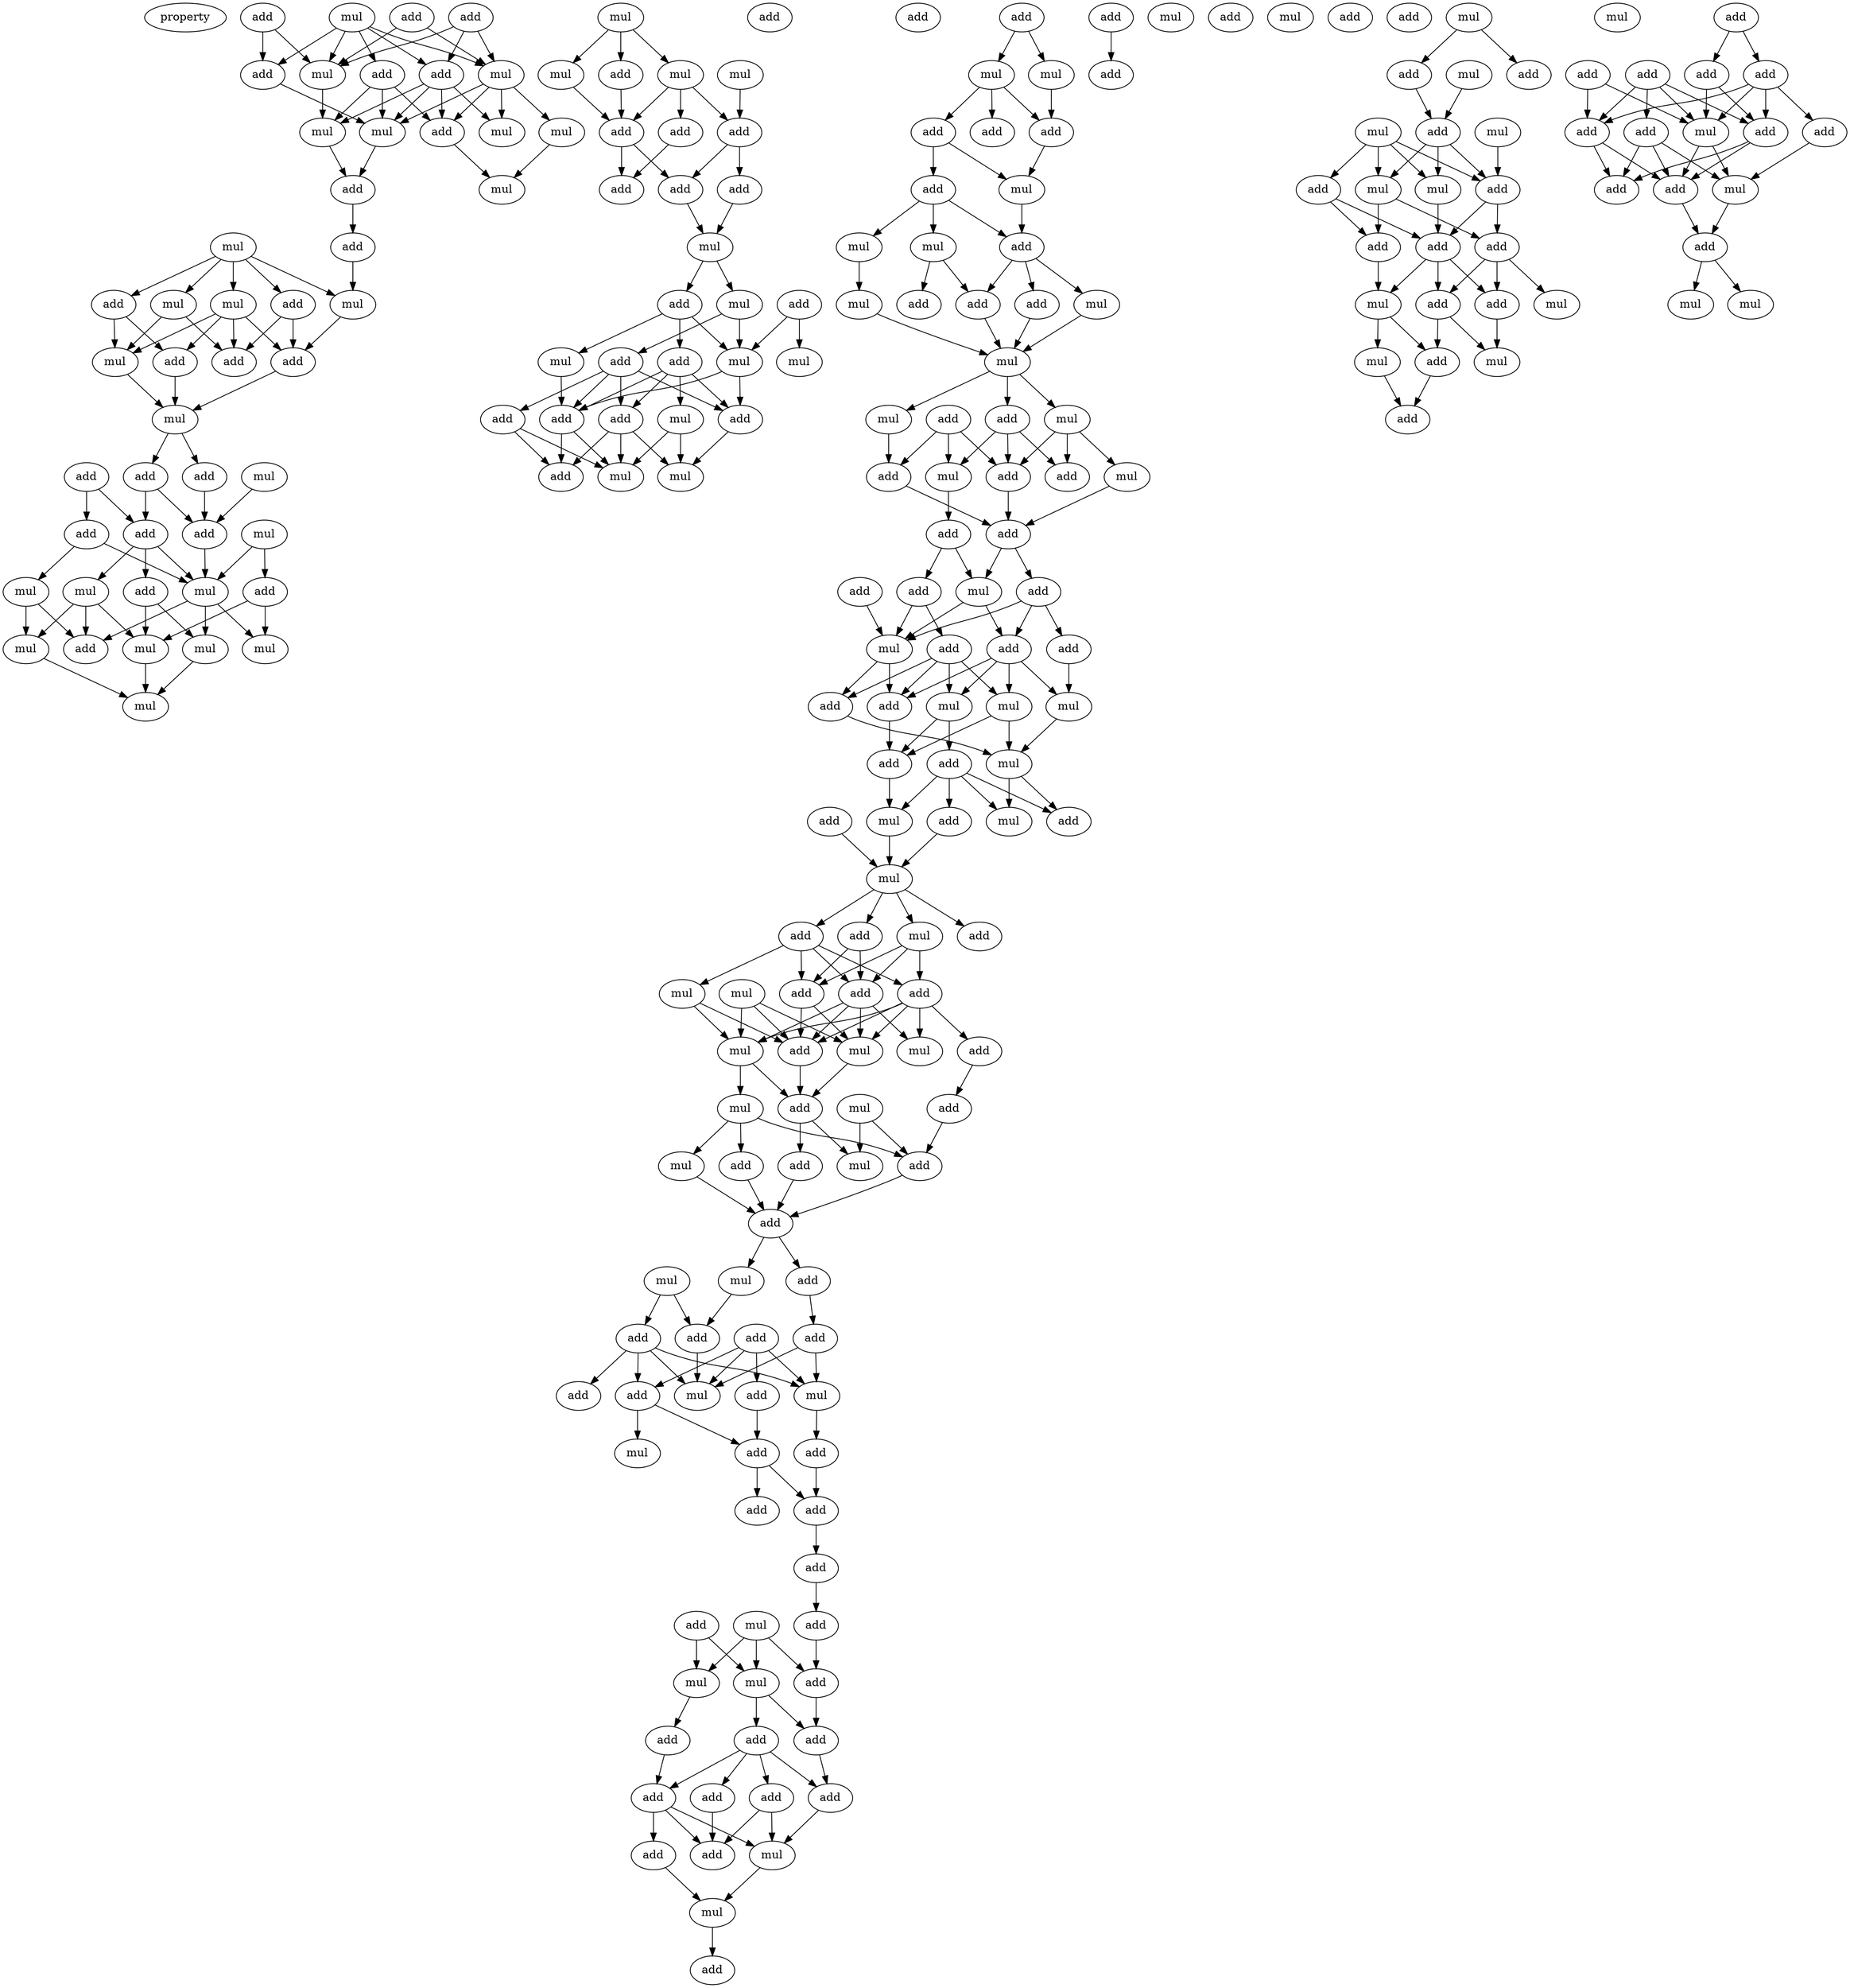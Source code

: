 digraph {
    node [fontcolor=black]
    property [mul=2,lf=1.2]
    0 [ label = add ];
    1 [ label = add ];
    2 [ label = mul ];
    3 [ label = add ];
    4 [ label = add ];
    5 [ label = mul ];
    6 [ label = add ];
    7 [ label = mul ];
    8 [ label = add ];
    9 [ label = add ];
    10 [ label = mul ];
    11 [ label = mul ];
    12 [ label = mul ];
    13 [ label = mul ];
    14 [ label = add ];
    15 [ label = mul ];
    16 [ label = add ];
    17 [ label = mul ];
    18 [ label = add ];
    19 [ label = mul ];
    20 [ label = mul ];
    21 [ label = mul ];
    22 [ label = add ];
    23 [ label = add ];
    24 [ label = add ];
    25 [ label = add ];
    26 [ label = mul ];
    27 [ label = mul ];
    28 [ label = add ];
    29 [ label = add ];
    30 [ label = mul ];
    31 [ label = add ];
    32 [ label = mul ];
    33 [ label = add ];
    34 [ label = add ];
    35 [ label = add ];
    36 [ label = mul ];
    37 [ label = add ];
    38 [ label = mul ];
    39 [ label = add ];
    40 [ label = mul ];
    41 [ label = mul ];
    42 [ label = mul ];
    43 [ label = mul ];
    44 [ label = add ];
    45 [ label = mul ];
    46 [ label = mul ];
    47 [ label = mul ];
    48 [ label = mul ];
    49 [ label = mul ];
    50 [ label = add ];
    51 [ label = mul ];
    52 [ label = add ];
    53 [ label = add ];
    54 [ label = add ];
    55 [ label = add ];
    56 [ label = add ];
    57 [ label = add ];
    58 [ label = add ];
    59 [ label = mul ];
    60 [ label = mul ];
    61 [ label = add ];
    62 [ label = add ];
    63 [ label = add ];
    64 [ label = mul ];
    65 [ label = add ];
    66 [ label = add ];
    67 [ label = mul ];
    68 [ label = mul ];
    69 [ label = add ];
    70 [ label = add ];
    71 [ label = add ];
    72 [ label = mul ];
    73 [ label = add ];
    74 [ label = mul ];
    75 [ label = mul ];
    76 [ label = add ];
    77 [ label = add ];
    78 [ label = mul ];
    79 [ label = mul ];
    80 [ label = add ];
    81 [ label = add ];
    82 [ label = add ];
    83 [ label = add ];
    84 [ label = add ];
    85 [ label = mul ];
    86 [ label = add ];
    87 [ label = mul ];
    88 [ label = mul ];
    89 [ label = mul ];
    90 [ label = add ];
    91 [ label = add ];
    92 [ label = mul ];
    93 [ label = mul ];
    94 [ label = add ];
    95 [ label = add ];
    96 [ label = mul ];
    97 [ label = mul ];
    98 [ label = add ];
    99 [ label = mul ];
    100 [ label = add ];
    101 [ label = add ];
    102 [ label = mul ];
    103 [ label = mul ];
    104 [ label = add ];
    105 [ label = add ];
    106 [ label = add ];
    107 [ label = add ];
    108 [ label = add ];
    109 [ label = add ];
    110 [ label = add ];
    111 [ label = mul ];
    112 [ label = add ];
    113 [ label = mul ];
    114 [ label = add ];
    115 [ label = add ];
    116 [ label = add ];
    117 [ label = mul ];
    118 [ label = mul ];
    119 [ label = mul ];
    120 [ label = add ];
    121 [ label = add ];
    122 [ label = mul ];
    123 [ label = add ];
    124 [ label = add ];
    125 [ label = add ];
    126 [ label = mul ];
    127 [ label = add ];
    128 [ label = mul ];
    129 [ label = mul ];
    130 [ label = mul ];
    131 [ label = add ];
    132 [ label = add ];
    133 [ label = add ];
    134 [ label = add ];
    135 [ label = mul ];
    136 [ label = add ];
    137 [ label = mul ];
    138 [ label = add ];
    139 [ label = mul ];
    140 [ label = mul ];
    141 [ label = mul ];
    142 [ label = add ];
    143 [ label = add ];
    144 [ label = mul ];
    145 [ label = mul ];
    146 [ label = add ];
    147 [ label = add ];
    148 [ label = add ];
    149 [ label = mul ];
    150 [ label = add ];
    151 [ label = mul ];
    152 [ label = add ];
    153 [ label = add ];
    154 [ label = mul ];
    155 [ label = mul ];
    156 [ label = add ];
    157 [ label = add ];
    158 [ label = add ];
    159 [ label = add ];
    160 [ label = add ];
    161 [ label = add ];
    162 [ label = mul ];
    163 [ label = mul ];
    164 [ label = add ];
    165 [ label = add ];
    166 [ label = mul ];
    167 [ label = add ];
    168 [ label = add ];
    169 [ label = add ];
    170 [ label = add ];
    171 [ label = add ];
    172 [ label = mul ];
    173 [ label = add ];
    174 [ label = add ];
    175 [ label = add ];
    176 [ label = add ];
    177 [ label = mul ];
    178 [ label = mul ];
    179 [ label = add ];
    180 [ label = add ];
    181 [ label = add ];
    182 [ label = add ];
    183 [ label = add ];
    184 [ label = add ];
    185 [ label = add ];
    186 [ label = add ];
    187 [ label = mul ];
    188 [ label = mul ];
    189 [ label = add ];
    190 [ label = mul ];
    191 [ label = add ];
    192 [ label = add ];
    193 [ label = add ];
    194 [ label = mul ];
    195 [ label = mul ];
    196 [ label = add ];
    197 [ label = add ];
    198 [ label = mul ];
    199 [ label = mul ];
    200 [ label = add ];
    201 [ label = mul ];
    202 [ label = mul ];
    203 [ label = add ];
    204 [ label = mul ];
    205 [ label = add ];
    206 [ label = add ];
    207 [ label = add ];
    208 [ label = add ];
    209 [ label = mul ];
    210 [ label = add ];
    211 [ label = add ];
    212 [ label = mul ];
    213 [ label = mul ];
    214 [ label = add ];
    215 [ label = mul ];
    216 [ label = add ];
    217 [ label = add ];
    218 [ label = add ];
    219 [ label = add ];
    220 [ label = add ];
    221 [ label = add ];
    222 [ label = add ];
    223 [ label = add ];
    224 [ label = add ];
    225 [ label = mul ];
    226 [ label = add ];
    227 [ label = mul ];
    228 [ label = add ];
    229 [ label = add ];
    230 [ label = add ];
    231 [ label = mul ];
    232 [ label = mul ];
    0 -> 5 [ name = 0 ];
    0 -> 6 [ name = 1 ];
    1 -> 4 [ name = 2 ];
    1 -> 5 [ name = 3 ];
    1 -> 7 [ name = 4 ];
    2 -> 4 [ name = 5 ];
    2 -> 5 [ name = 6 ];
    2 -> 6 [ name = 7 ];
    2 -> 7 [ name = 8 ];
    2 -> 8 [ name = 9 ];
    3 -> 5 [ name = 10 ];
    3 -> 7 [ name = 11 ];
    4 -> 9 [ name = 12 ];
    4 -> 10 [ name = 13 ];
    4 -> 12 [ name = 14 ];
    4 -> 13 [ name = 15 ];
    5 -> 13 [ name = 16 ];
    6 -> 12 [ name = 17 ];
    7 -> 9 [ name = 18 ];
    7 -> 10 [ name = 19 ];
    7 -> 11 [ name = 20 ];
    7 -> 12 [ name = 21 ];
    8 -> 9 [ name = 22 ];
    8 -> 12 [ name = 23 ];
    8 -> 13 [ name = 24 ];
    9 -> 15 [ name = 25 ];
    11 -> 15 [ name = 26 ];
    12 -> 14 [ name = 27 ];
    13 -> 14 [ name = 28 ];
    14 -> 16 [ name = 29 ];
    16 -> 19 [ name = 30 ];
    17 -> 18 [ name = 31 ];
    17 -> 19 [ name = 32 ];
    17 -> 20 [ name = 33 ];
    17 -> 21 [ name = 34 ];
    17 -> 22 [ name = 35 ];
    18 -> 23 [ name = 36 ];
    18 -> 24 [ name = 37 ];
    19 -> 24 [ name = 38 ];
    20 -> 23 [ name = 39 ];
    20 -> 26 [ name = 40 ];
    21 -> 23 [ name = 41 ];
    21 -> 24 [ name = 42 ];
    21 -> 25 [ name = 43 ];
    21 -> 26 [ name = 44 ];
    22 -> 25 [ name = 45 ];
    22 -> 26 [ name = 46 ];
    24 -> 27 [ name = 47 ];
    25 -> 27 [ name = 48 ];
    26 -> 27 [ name = 49 ];
    27 -> 28 [ name = 50 ];
    27 -> 31 [ name = 51 ];
    28 -> 34 [ name = 52 ];
    29 -> 33 [ name = 53 ];
    29 -> 35 [ name = 54 ];
    30 -> 34 [ name = 55 ];
    31 -> 33 [ name = 56 ];
    31 -> 34 [ name = 57 ];
    32 -> 37 [ name = 58 ];
    32 -> 38 [ name = 59 ];
    33 -> 36 [ name = 60 ];
    33 -> 38 [ name = 61 ];
    33 -> 39 [ name = 62 ];
    34 -> 38 [ name = 63 ];
    35 -> 38 [ name = 64 ];
    35 -> 40 [ name = 65 ];
    36 -> 42 [ name = 66 ];
    36 -> 44 [ name = 67 ];
    36 -> 45 [ name = 68 ];
    37 -> 41 [ name = 69 ];
    37 -> 45 [ name = 70 ];
    38 -> 41 [ name = 71 ];
    38 -> 43 [ name = 72 ];
    38 -> 44 [ name = 73 ];
    39 -> 43 [ name = 74 ];
    39 -> 45 [ name = 75 ];
    40 -> 42 [ name = 76 ];
    40 -> 44 [ name = 77 ];
    42 -> 46 [ name = 78 ];
    43 -> 46 [ name = 79 ];
    45 -> 46 [ name = 80 ];
    47 -> 48 [ name = 81 ];
    47 -> 50 [ name = 82 ];
    47 -> 51 [ name = 83 ];
    48 -> 52 [ name = 84 ];
    48 -> 53 [ name = 85 ];
    48 -> 54 [ name = 86 ];
    49 -> 54 [ name = 87 ];
    50 -> 53 [ name = 88 ];
    51 -> 53 [ name = 89 ];
    52 -> 55 [ name = 90 ];
    53 -> 55 [ name = 91 ];
    53 -> 56 [ name = 92 ];
    54 -> 56 [ name = 93 ];
    54 -> 57 [ name = 94 ];
    56 -> 59 [ name = 95 ];
    57 -> 59 [ name = 96 ];
    59 -> 60 [ name = 97 ];
    59 -> 62 [ name = 98 ];
    60 -> 65 [ name = 99 ];
    60 -> 68 [ name = 100 ];
    62 -> 66 [ name = 101 ];
    62 -> 67 [ name = 102 ];
    62 -> 68 [ name = 103 ];
    63 -> 64 [ name = 104 ];
    63 -> 68 [ name = 105 ];
    65 -> 69 [ name = 106 ];
    65 -> 70 [ name = 107 ];
    65 -> 71 [ name = 108 ];
    65 -> 73 [ name = 109 ];
    66 -> 69 [ name = 110 ];
    66 -> 70 [ name = 111 ];
    66 -> 72 [ name = 112 ];
    66 -> 73 [ name = 113 ];
    67 -> 73 [ name = 114 ];
    68 -> 69 [ name = 115 ];
    68 -> 73 [ name = 116 ];
    69 -> 75 [ name = 117 ];
    70 -> 74 [ name = 118 ];
    70 -> 75 [ name = 119 ];
    70 -> 76 [ name = 120 ];
    71 -> 74 [ name = 121 ];
    71 -> 76 [ name = 122 ];
    72 -> 74 [ name = 123 ];
    72 -> 75 [ name = 124 ];
    73 -> 74 [ name = 125 ];
    73 -> 76 [ name = 126 ];
    77 -> 78 [ name = 127 ];
    77 -> 79 [ name = 128 ];
    78 -> 82 [ name = 129 ];
    78 -> 83 [ name = 130 ];
    78 -> 84 [ name = 131 ];
    79 -> 84 [ name = 132 ];
    80 -> 81 [ name = 133 ];
    83 -> 86 [ name = 134 ];
    83 -> 87 [ name = 135 ];
    84 -> 87 [ name = 136 ];
    86 -> 88 [ name = 137 ];
    86 -> 89 [ name = 138 ];
    86 -> 90 [ name = 139 ];
    87 -> 90 [ name = 140 ];
    88 -> 92 [ name = 141 ];
    89 -> 91 [ name = 142 ];
    89 -> 94 [ name = 143 ];
    90 -> 91 [ name = 144 ];
    90 -> 93 [ name = 145 ];
    90 -> 95 [ name = 146 ];
    91 -> 96 [ name = 147 ];
    92 -> 96 [ name = 148 ];
    93 -> 96 [ name = 149 ];
    95 -> 96 [ name = 150 ];
    96 -> 97 [ name = 151 ];
    96 -> 98 [ name = 152 ];
    96 -> 99 [ name = 153 ];
    97 -> 101 [ name = 154 ];
    97 -> 102 [ name = 155 ];
    97 -> 104 [ name = 156 ];
    98 -> 101 [ name = 157 ];
    98 -> 103 [ name = 158 ];
    98 -> 104 [ name = 159 ];
    99 -> 105 [ name = 160 ];
    100 -> 103 [ name = 161 ];
    100 -> 104 [ name = 162 ];
    100 -> 105 [ name = 163 ];
    102 -> 106 [ name = 164 ];
    103 -> 107 [ name = 165 ];
    104 -> 106 [ name = 166 ];
    105 -> 106 [ name = 167 ];
    106 -> 108 [ name = 168 ];
    106 -> 111 [ name = 169 ];
    107 -> 109 [ name = 170 ];
    107 -> 111 [ name = 171 ];
    108 -> 112 [ name = 172 ];
    108 -> 113 [ name = 173 ];
    108 -> 114 [ name = 174 ];
    109 -> 113 [ name = 175 ];
    109 -> 115 [ name = 176 ];
    110 -> 113 [ name = 177 ];
    111 -> 113 [ name = 178 ];
    111 -> 114 [ name = 179 ];
    112 -> 117 [ name = 180 ];
    113 -> 116 [ name = 181 ];
    113 -> 120 [ name = 182 ];
    114 -> 116 [ name = 183 ];
    114 -> 117 [ name = 184 ];
    114 -> 118 [ name = 185 ];
    114 -> 119 [ name = 186 ];
    115 -> 116 [ name = 187 ];
    115 -> 118 [ name = 188 ];
    115 -> 119 [ name = 189 ];
    115 -> 120 [ name = 190 ];
    116 -> 123 [ name = 191 ];
    117 -> 122 [ name = 192 ];
    118 -> 121 [ name = 193 ];
    118 -> 123 [ name = 194 ];
    119 -> 122 [ name = 195 ];
    119 -> 123 [ name = 196 ];
    120 -> 122 [ name = 197 ];
    121 -> 124 [ name = 198 ];
    121 -> 125 [ name = 199 ];
    121 -> 126 [ name = 200 ];
    121 -> 128 [ name = 201 ];
    122 -> 125 [ name = 202 ];
    122 -> 128 [ name = 203 ];
    123 -> 126 [ name = 204 ];
    124 -> 129 [ name = 205 ];
    126 -> 129 [ name = 206 ];
    127 -> 129 [ name = 207 ];
    129 -> 130 [ name = 208 ];
    129 -> 131 [ name = 209 ];
    129 -> 132 [ name = 210 ];
    129 -> 133 [ name = 211 ];
    130 -> 134 [ name = 212 ];
    130 -> 136 [ name = 213 ];
    130 -> 138 [ name = 214 ];
    132 -> 134 [ name = 215 ];
    132 -> 138 [ name = 216 ];
    133 -> 134 [ name = 217 ];
    133 -> 135 [ name = 218 ];
    133 -> 136 [ name = 219 ];
    133 -> 138 [ name = 220 ];
    134 -> 139 [ name = 221 ];
    134 -> 142 [ name = 222 ];
    135 -> 141 [ name = 223 ];
    135 -> 142 [ name = 224 ];
    136 -> 139 [ name = 225 ];
    136 -> 140 [ name = 226 ];
    136 -> 141 [ name = 227 ];
    136 -> 142 [ name = 228 ];
    136 -> 143 [ name = 229 ];
    137 -> 139 [ name = 230 ];
    137 -> 141 [ name = 231 ];
    137 -> 142 [ name = 232 ];
    138 -> 139 [ name = 233 ];
    138 -> 140 [ name = 234 ];
    138 -> 141 [ name = 235 ];
    138 -> 142 [ name = 236 ];
    139 -> 147 [ name = 237 ];
    141 -> 144 [ name = 238 ];
    141 -> 147 [ name = 239 ];
    142 -> 147 [ name = 240 ];
    143 -> 146 [ name = 241 ];
    144 -> 150 [ name = 242 ];
    144 -> 151 [ name = 243 ];
    144 -> 152 [ name = 244 ];
    145 -> 149 [ name = 245 ];
    145 -> 150 [ name = 246 ];
    146 -> 150 [ name = 247 ];
    147 -> 148 [ name = 248 ];
    147 -> 149 [ name = 249 ];
    148 -> 153 [ name = 250 ];
    150 -> 153 [ name = 251 ];
    151 -> 153 [ name = 252 ];
    152 -> 153 [ name = 253 ];
    153 -> 155 [ name = 254 ];
    153 -> 156 [ name = 255 ];
    154 -> 157 [ name = 256 ];
    154 -> 160 [ name = 257 ];
    155 -> 160 [ name = 258 ];
    156 -> 159 [ name = 259 ];
    157 -> 161 [ name = 260 ];
    157 -> 162 [ name = 261 ];
    157 -> 163 [ name = 262 ];
    157 -> 165 [ name = 263 ];
    158 -> 162 [ name = 264 ];
    158 -> 163 [ name = 265 ];
    158 -> 164 [ name = 266 ];
    158 -> 165 [ name = 267 ];
    159 -> 162 [ name = 268 ];
    159 -> 163 [ name = 269 ];
    160 -> 163 [ name = 270 ];
    162 -> 168 [ name = 271 ];
    164 -> 167 [ name = 272 ];
    165 -> 166 [ name = 273 ];
    165 -> 167 [ name = 274 ];
    167 -> 169 [ name = 275 ];
    167 -> 170 [ name = 276 ];
    168 -> 169 [ name = 277 ];
    169 -> 171 [ name = 278 ];
    171 -> 175 [ name = 279 ];
    172 -> 176 [ name = 280 ];
    172 -> 177 [ name = 281 ];
    172 -> 178 [ name = 282 ];
    173 -> 177 [ name = 283 ];
    173 -> 178 [ name = 284 ];
    175 -> 176 [ name = 285 ];
    176 -> 181 [ name = 286 ];
    177 -> 179 [ name = 287 ];
    177 -> 181 [ name = 288 ];
    178 -> 180 [ name = 289 ];
    179 -> 182 [ name = 290 ];
    179 -> 183 [ name = 291 ];
    179 -> 184 [ name = 292 ];
    179 -> 185 [ name = 293 ];
    180 -> 182 [ name = 294 ];
    181 -> 185 [ name = 295 ];
    182 -> 186 [ name = 296 ];
    182 -> 188 [ name = 297 ];
    182 -> 189 [ name = 298 ];
    183 -> 186 [ name = 299 ];
    183 -> 188 [ name = 300 ];
    184 -> 186 [ name = 301 ];
    185 -> 188 [ name = 302 ];
    188 -> 190 [ name = 303 ];
    189 -> 190 [ name = 304 ];
    190 -> 191 [ name = 305 ];
    194 -> 196 [ name = 306 ];
    194 -> 197 [ name = 307 ];
    196 -> 200 [ name = 308 ];
    198 -> 200 [ name = 309 ];
    199 -> 202 [ name = 310 ];
    199 -> 203 [ name = 311 ];
    199 -> 204 [ name = 312 ];
    199 -> 205 [ name = 313 ];
    200 -> 202 [ name = 314 ];
    200 -> 204 [ name = 315 ];
    200 -> 205 [ name = 316 ];
    201 -> 205 [ name = 317 ];
    202 -> 206 [ name = 318 ];
    202 -> 208 [ name = 319 ];
    203 -> 206 [ name = 320 ];
    203 -> 207 [ name = 321 ];
    204 -> 207 [ name = 322 ];
    205 -> 207 [ name = 323 ];
    205 -> 208 [ name = 324 ];
    206 -> 209 [ name = 325 ];
    207 -> 209 [ name = 326 ];
    207 -> 210 [ name = 327 ];
    207 -> 211 [ name = 328 ];
    208 -> 210 [ name = 329 ];
    208 -> 211 [ name = 330 ];
    208 -> 212 [ name = 331 ];
    209 -> 214 [ name = 332 ];
    209 -> 215 [ name = 333 ];
    210 -> 213 [ name = 334 ];
    210 -> 214 [ name = 335 ];
    211 -> 213 [ name = 336 ];
    214 -> 216 [ name = 337 ];
    215 -> 216 [ name = 338 ];
    217 -> 219 [ name = 339 ];
    217 -> 221 [ name = 340 ];
    218 -> 223 [ name = 341 ];
    218 -> 225 [ name = 342 ];
    219 -> 223 [ name = 343 ];
    219 -> 224 [ name = 344 ];
    219 -> 225 [ name = 345 ];
    219 -> 226 [ name = 346 ];
    220 -> 222 [ name = 347 ];
    220 -> 223 [ name = 348 ];
    220 -> 225 [ name = 349 ];
    220 -> 226 [ name = 350 ];
    221 -> 225 [ name = 351 ];
    221 -> 226 [ name = 352 ];
    222 -> 227 [ name = 353 ];
    222 -> 228 [ name = 354 ];
    222 -> 229 [ name = 355 ];
    223 -> 228 [ name = 356 ];
    223 -> 229 [ name = 357 ];
    224 -> 227 [ name = 358 ];
    225 -> 227 [ name = 359 ];
    225 -> 229 [ name = 360 ];
    226 -> 228 [ name = 361 ];
    226 -> 229 [ name = 362 ];
    227 -> 230 [ name = 363 ];
    229 -> 230 [ name = 364 ];
    230 -> 231 [ name = 365 ];
    230 -> 232 [ name = 366 ];
}

